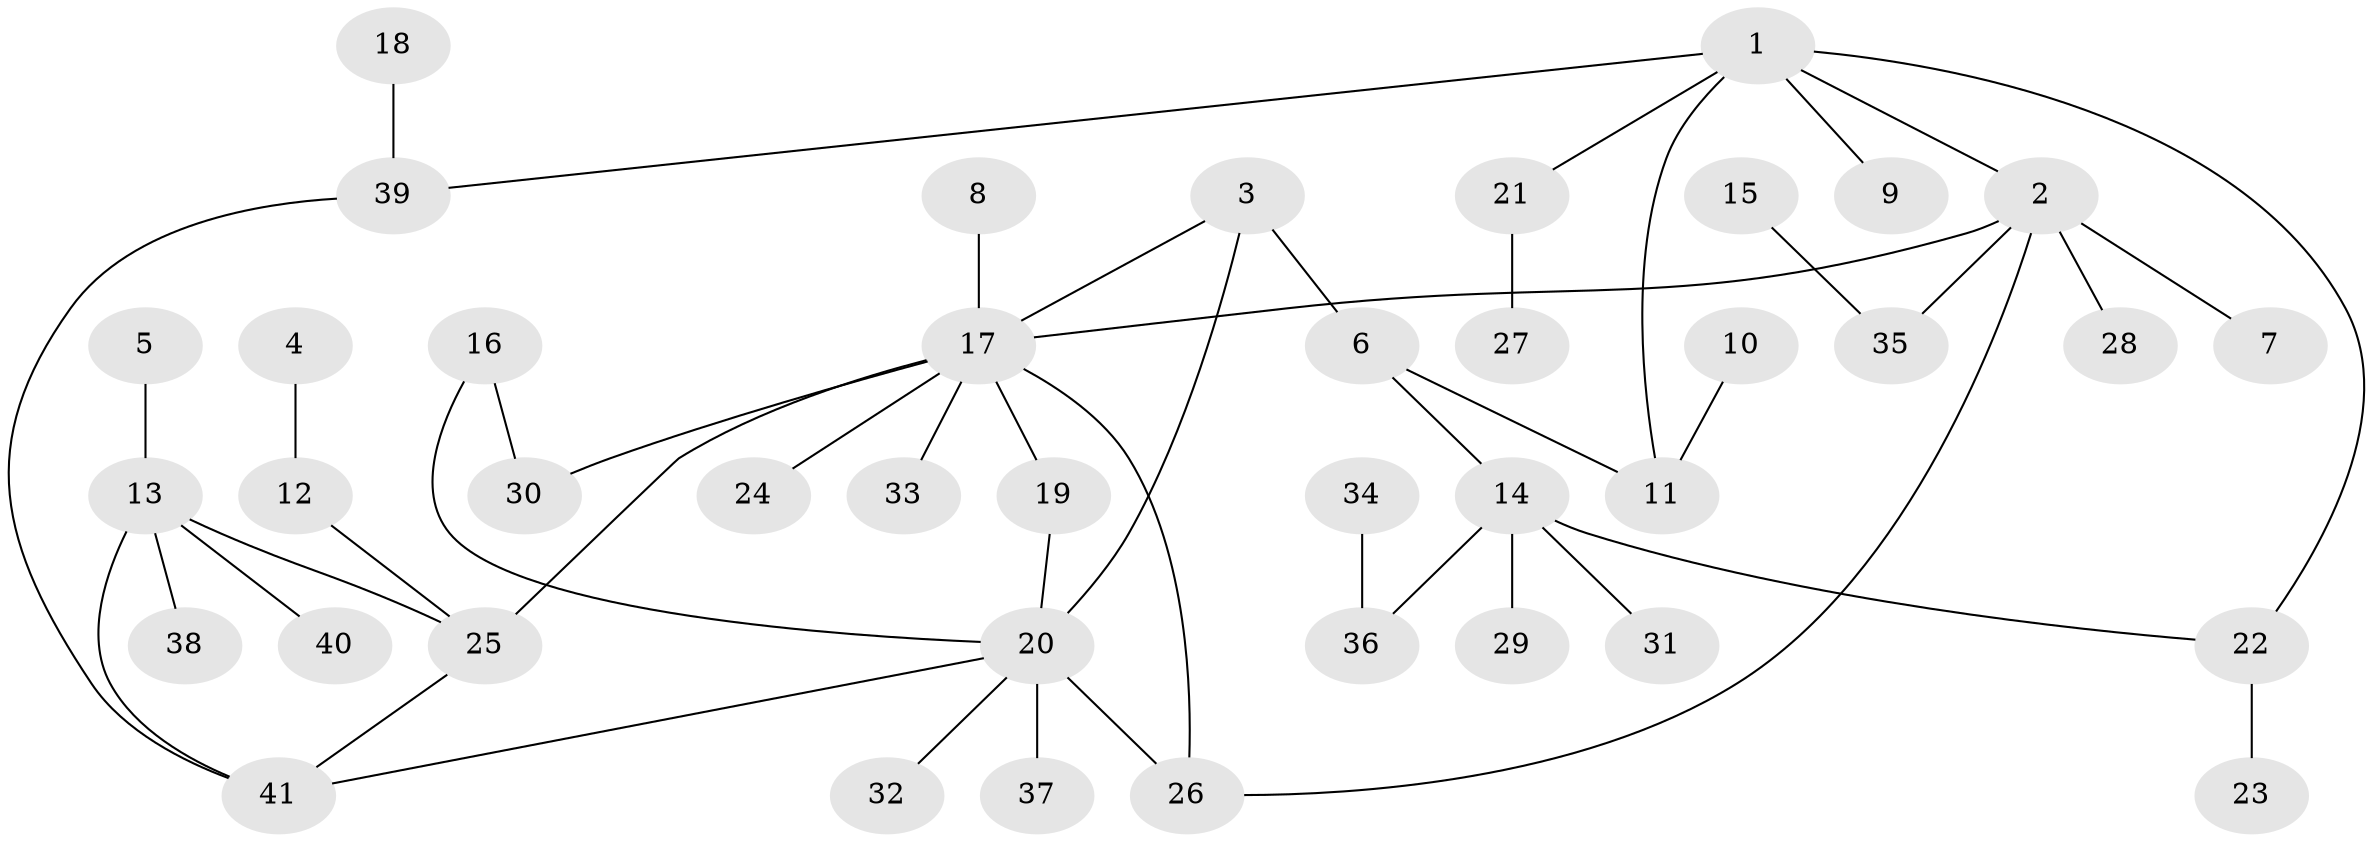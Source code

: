 // original degree distribution, {5: 0.024691358024691357, 10: 0.012345679012345678, 6: 0.024691358024691357, 3: 0.2222222222222222, 2: 0.2345679012345679, 1: 0.41975308641975306, 4: 0.06172839506172839}
// Generated by graph-tools (version 1.1) at 2025/49/03/09/25 03:49:26]
// undirected, 41 vertices, 49 edges
graph export_dot {
graph [start="1"]
  node [color=gray90,style=filled];
  1;
  2;
  3;
  4;
  5;
  6;
  7;
  8;
  9;
  10;
  11;
  12;
  13;
  14;
  15;
  16;
  17;
  18;
  19;
  20;
  21;
  22;
  23;
  24;
  25;
  26;
  27;
  28;
  29;
  30;
  31;
  32;
  33;
  34;
  35;
  36;
  37;
  38;
  39;
  40;
  41;
  1 -- 2 [weight=1.0];
  1 -- 9 [weight=1.0];
  1 -- 11 [weight=1.0];
  1 -- 21 [weight=1.0];
  1 -- 22 [weight=1.0];
  1 -- 39 [weight=1.0];
  2 -- 7 [weight=1.0];
  2 -- 17 [weight=1.0];
  2 -- 26 [weight=1.0];
  2 -- 28 [weight=1.0];
  2 -- 35 [weight=1.0];
  3 -- 6 [weight=1.0];
  3 -- 17 [weight=1.0];
  3 -- 20 [weight=1.0];
  4 -- 12 [weight=1.0];
  5 -- 13 [weight=1.0];
  6 -- 11 [weight=1.0];
  6 -- 14 [weight=1.0];
  8 -- 17 [weight=1.0];
  10 -- 11 [weight=1.0];
  12 -- 25 [weight=1.0];
  13 -- 25 [weight=1.0];
  13 -- 38 [weight=1.0];
  13 -- 40 [weight=1.0];
  13 -- 41 [weight=1.0];
  14 -- 22 [weight=1.0];
  14 -- 29 [weight=1.0];
  14 -- 31 [weight=1.0];
  14 -- 36 [weight=1.0];
  15 -- 35 [weight=1.0];
  16 -- 20 [weight=1.0];
  16 -- 30 [weight=1.0];
  17 -- 19 [weight=1.0];
  17 -- 24 [weight=1.0];
  17 -- 25 [weight=1.0];
  17 -- 26 [weight=1.0];
  17 -- 30 [weight=1.0];
  17 -- 33 [weight=1.0];
  18 -- 39 [weight=1.0];
  19 -- 20 [weight=1.0];
  20 -- 26 [weight=1.0];
  20 -- 32 [weight=1.0];
  20 -- 37 [weight=1.0];
  20 -- 41 [weight=1.0];
  21 -- 27 [weight=1.0];
  22 -- 23 [weight=1.0];
  25 -- 41 [weight=1.0];
  34 -- 36 [weight=1.0];
  39 -- 41 [weight=1.0];
}
